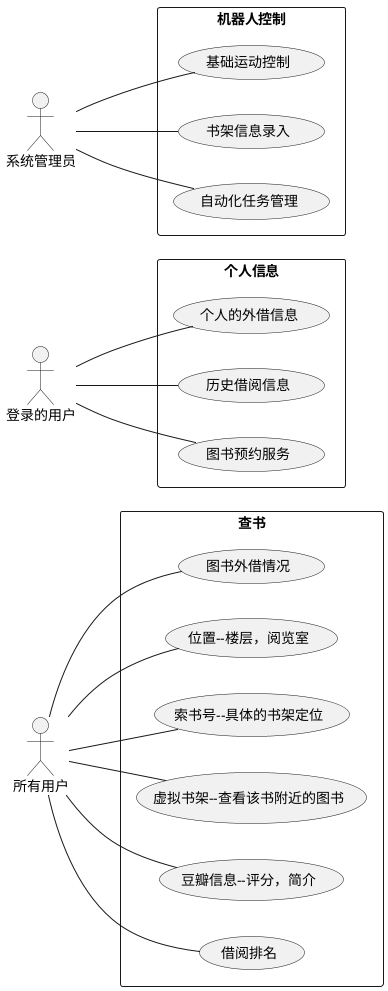 @startuml
left to right direction
skinparam packagestyle rect
actor 所有用户
actor 登录的用户
actor 系统管理员


rectangle 查书{
 所有用户 -- (图书外借情况)
 所有用户 -- (位置--楼层，阅览室)
 所有用户 -- (索书号--具体的书架定位)
 所有用户 -- (虚拟书架--查看该书附近的图书)
 所有用户 -- (豆瓣信息--评分，简介)
 所有用户 -- (借阅排名)

}

rectangle 个人信息{
 登录的用户--(个人的外借信息)
 登录的用户--(历史借阅信息)
 登录的用户--(图书预约服务)
}

rectangle 机器人控制{
 系统管理员 -- (基础运动控制)
 系统管理员 -- (书架信息录入)
 系统管理员 -- (自动化任务管理)
}
@enduml